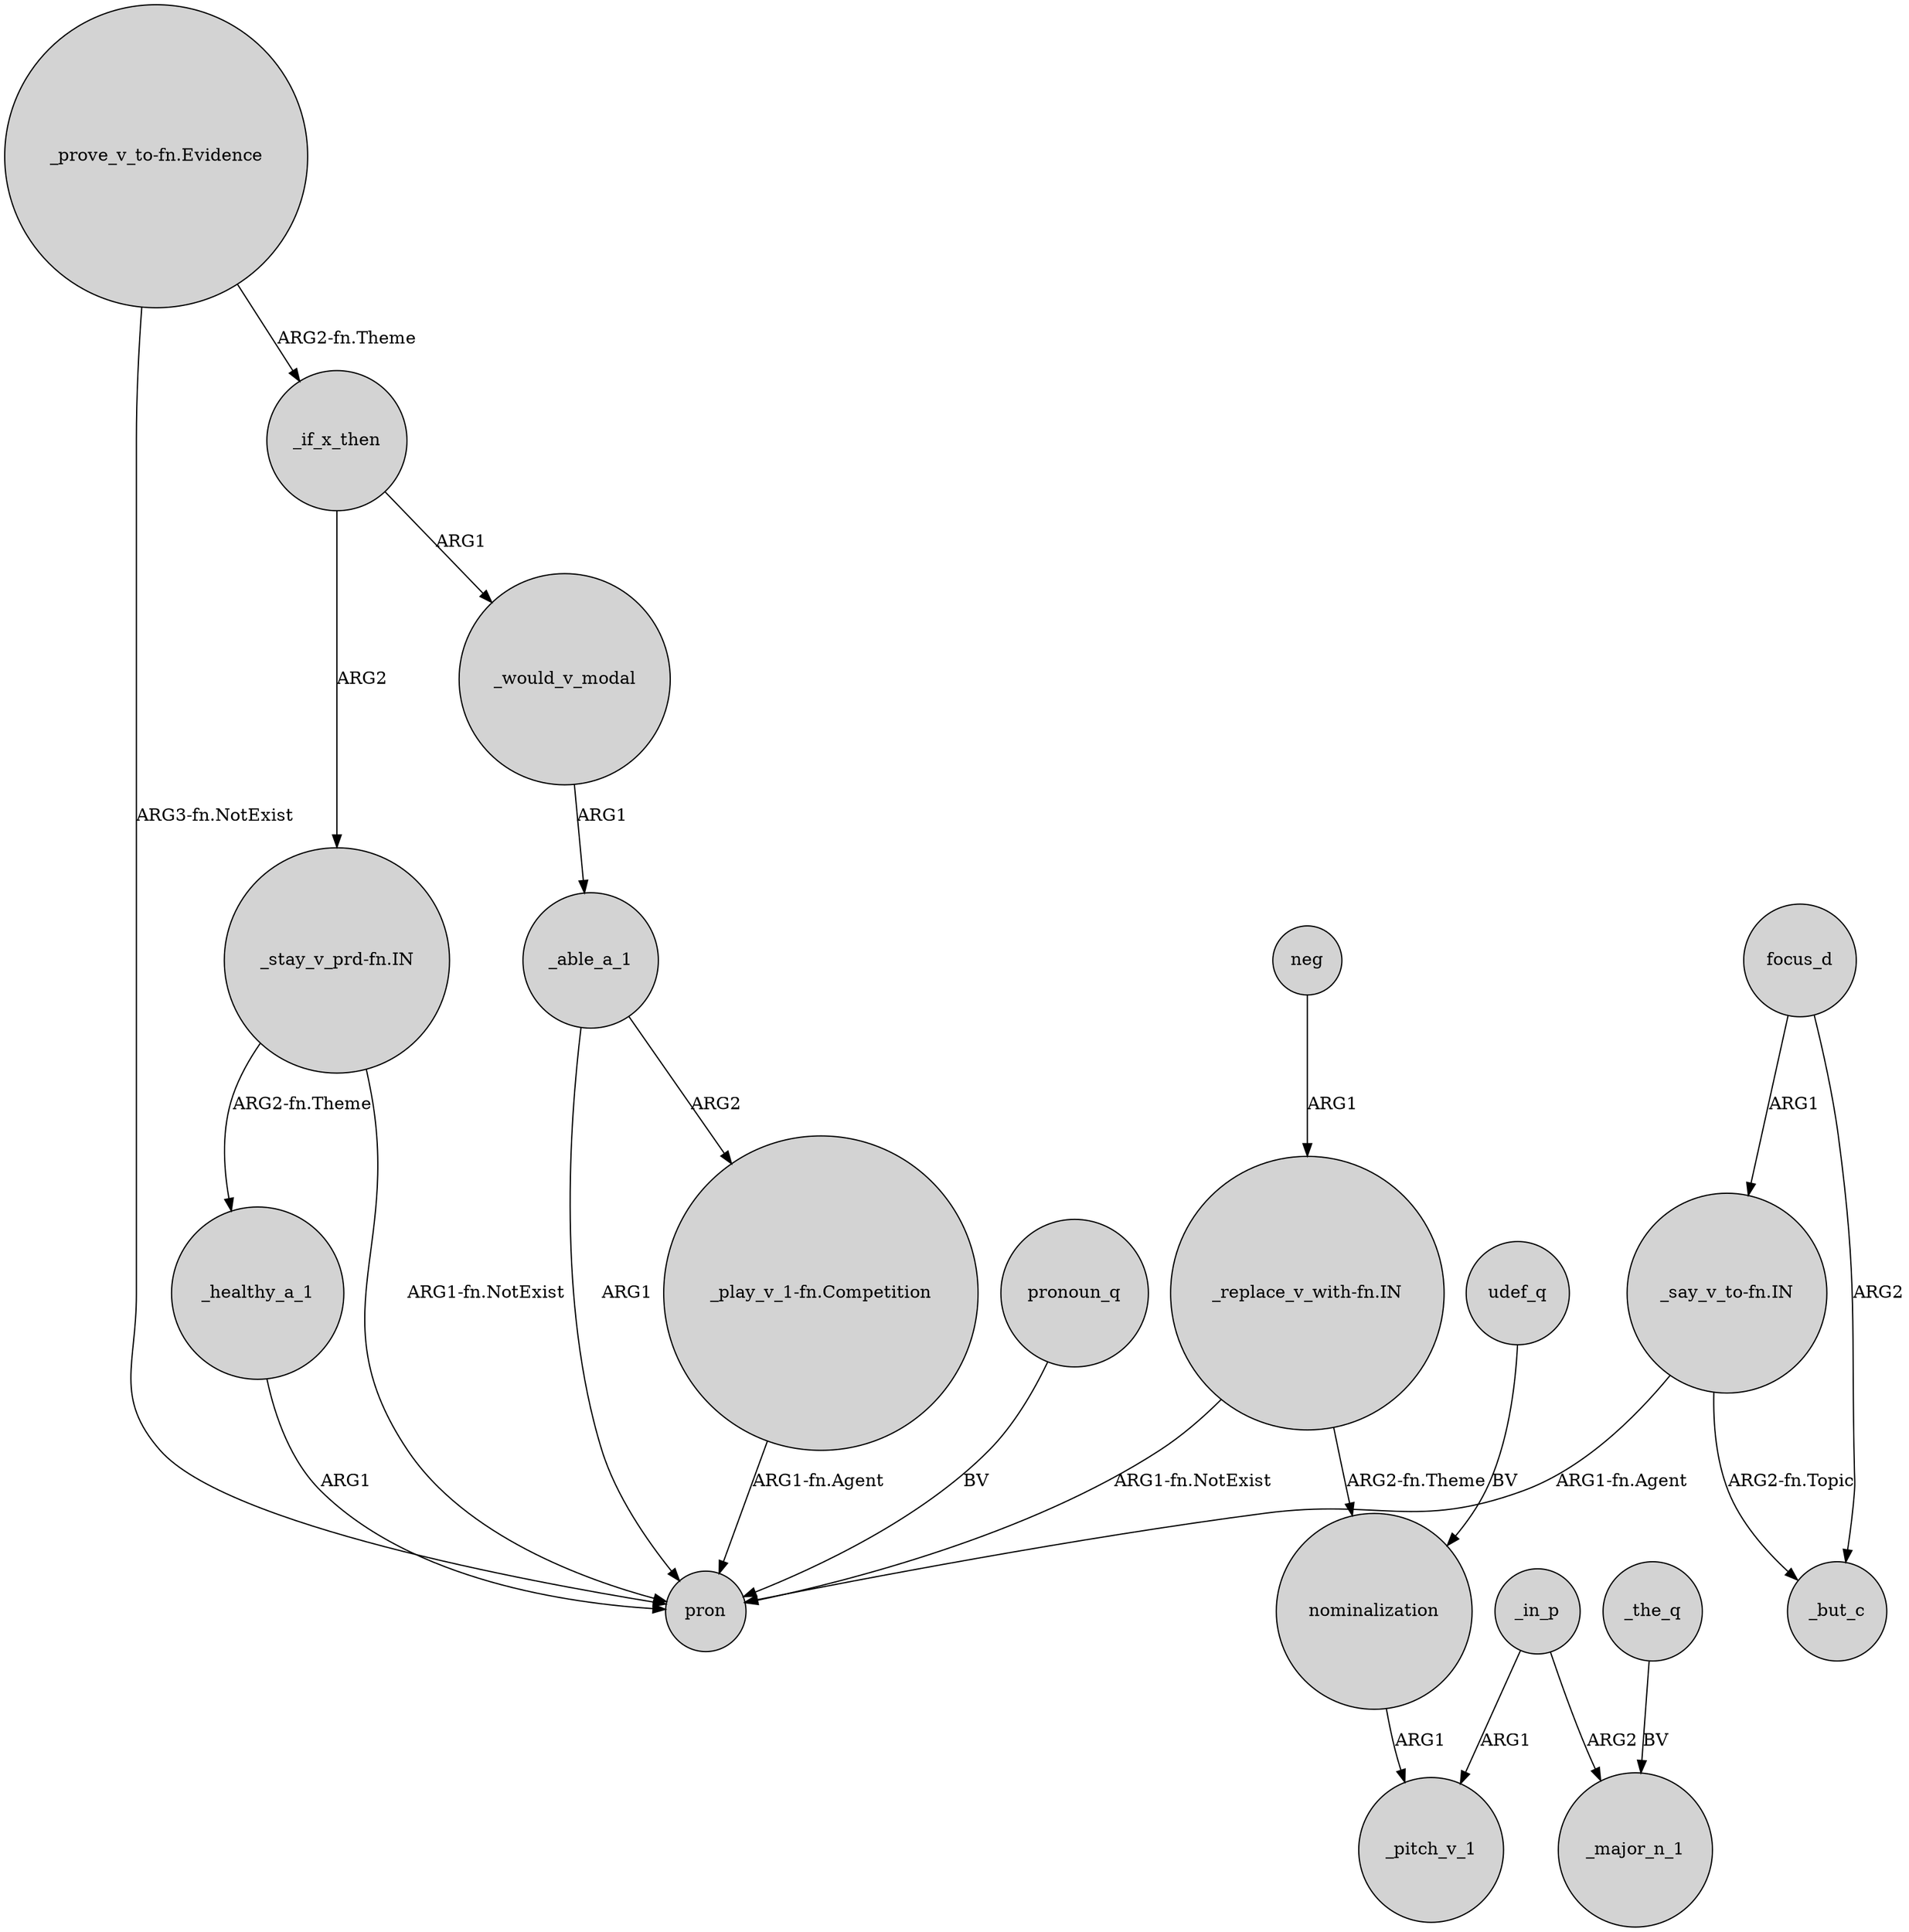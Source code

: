 digraph {
	node [shape=circle style=filled]
	"_stay_v_prd-fn.IN" -> pron [label="ARG1-fn.NotExist"]
	_able_a_1 -> "_play_v_1-fn.Competition" [label=ARG2]
	"_replace_v_with-fn.IN" -> pron [label="ARG1-fn.NotExist"]
	focus_d -> _but_c [label=ARG2]
	"_say_v_to-fn.IN" -> _but_c [label="ARG2-fn.Topic"]
	_the_q -> _major_n_1 [label=BV]
	pronoun_q -> pron [label=BV]
	_would_v_modal -> _able_a_1 [label=ARG1]
	"_prove_v_to-fn.Evidence" -> _if_x_then [label="ARG2-fn.Theme"]
	_healthy_a_1 -> pron [label=ARG1]
	udef_q -> nominalization [label=BV]
	"_say_v_to-fn.IN" -> pron [label="ARG1-fn.Agent"]
	"_replace_v_with-fn.IN" -> nominalization [label="ARG2-fn.Theme"]
	_if_x_then -> _would_v_modal [label=ARG1]
	"_play_v_1-fn.Competition" -> pron [label="ARG1-fn.Agent"]
	nominalization -> _pitch_v_1 [label=ARG1]
	"_prove_v_to-fn.Evidence" -> pron [label="ARG3-fn.NotExist"]
	"_stay_v_prd-fn.IN" -> _healthy_a_1 [label="ARG2-fn.Theme"]
	_in_p -> _pitch_v_1 [label=ARG1]
	neg -> "_replace_v_with-fn.IN" [label=ARG1]
	_able_a_1 -> pron [label=ARG1]
	_in_p -> _major_n_1 [label=ARG2]
	_if_x_then -> "_stay_v_prd-fn.IN" [label=ARG2]
	focus_d -> "_say_v_to-fn.IN" [label=ARG1]
}
